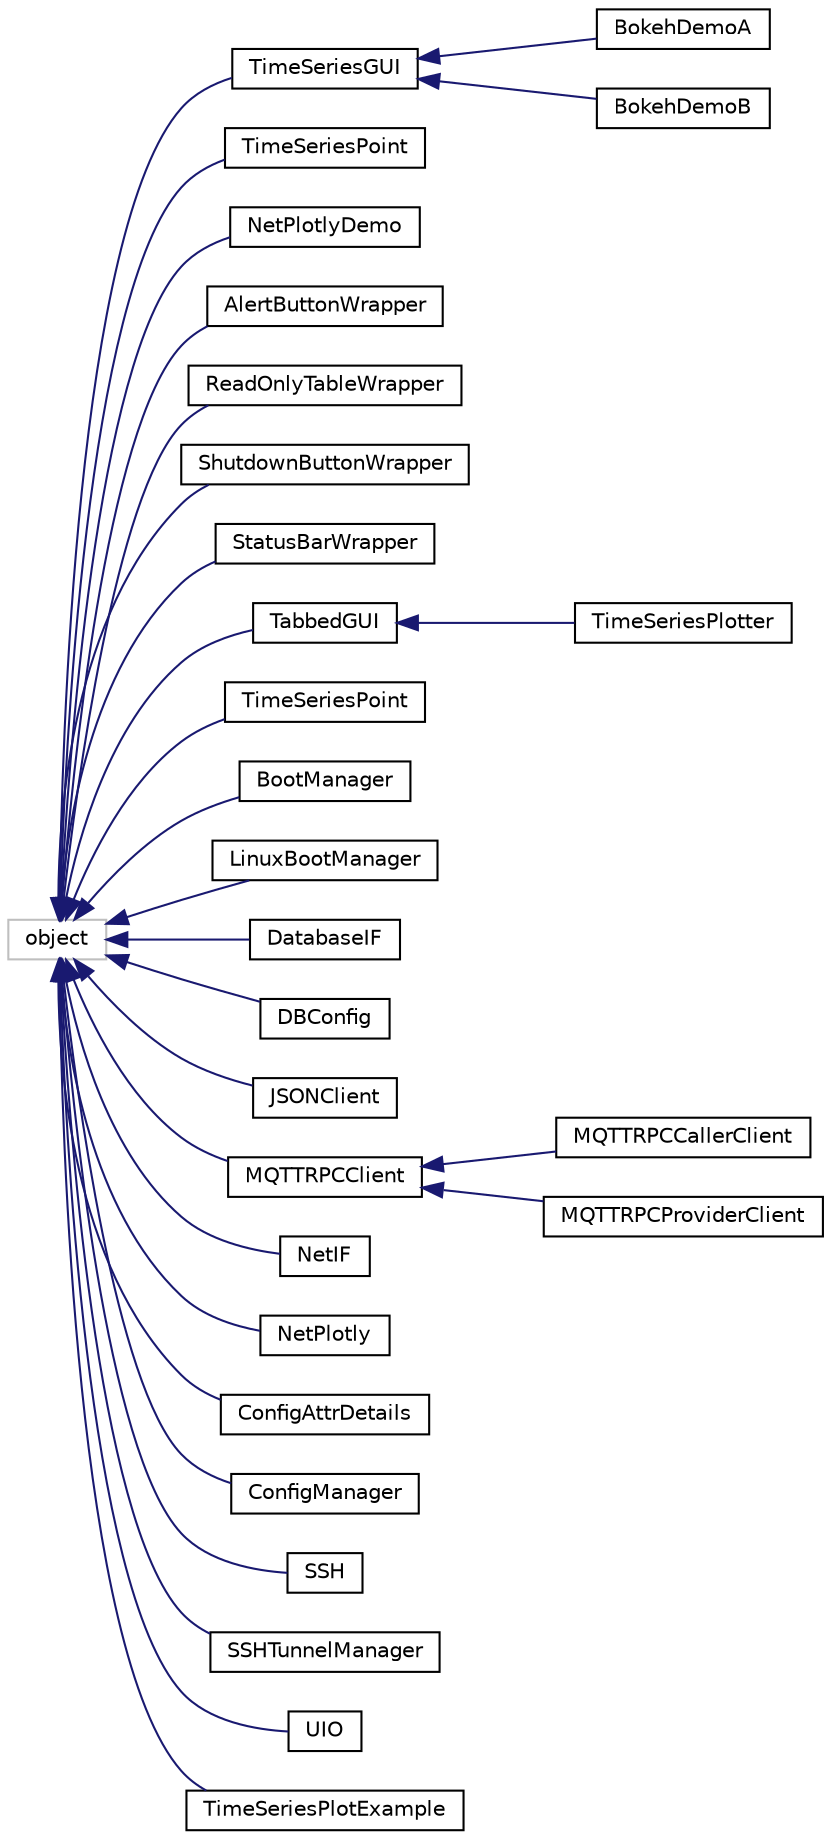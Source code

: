 digraph "Graphical Class Hierarchy"
{
 // LATEX_PDF_SIZE
  edge [fontname="Helvetica",fontsize="10",labelfontname="Helvetica",labelfontsize="10"];
  node [fontname="Helvetica",fontsize="10",shape=record];
  rankdir="LR";
  Node9 [label="object",height=0.2,width=0.4,color="grey75", fillcolor="white", style="filled",tooltip=" "];
  Node9 -> Node0 [dir="back",color="midnightblue",fontsize="10",style="solid",fontname="Helvetica"];
  Node0 [label="TimeSeriesGUI",height=0.2,width=0.4,color="black", fillcolor="white", style="filled",URL="$classbokeh__demo_1_1TimeSeriesGUI.html",tooltip=" "];
  Node0 -> Node1 [dir="back",color="midnightblue",fontsize="10",style="solid",fontname="Helvetica"];
  Node1 [label="BokehDemoA",height=0.2,width=0.4,color="black", fillcolor="white", style="filled",URL="$classbokeh__demo_1_1BokehDemoA.html",tooltip=" "];
  Node0 -> Node2 [dir="back",color="midnightblue",fontsize="10",style="solid",fontname="Helvetica"];
  Node2 [label="BokehDemoB",height=0.2,width=0.4,color="black", fillcolor="white", style="filled",URL="$classbokeh__demo_1_1BokehDemoB.html",tooltip=" "];
  Node9 -> Node13 [dir="back",color="midnightblue",fontsize="10",style="solid",fontname="Helvetica"];
  Node13 [label="TimeSeriesPoint",height=0.2,width=0.4,color="black", fillcolor="white", style="filled",URL="$classbokeh__demo_1_1TimeSeriesPoint.html",tooltip=" "];
  Node9 -> Node14 [dir="back",color="midnightblue",fontsize="10",style="solid",fontname="Helvetica"];
  Node14 [label="NetPlotlyDemo",height=0.2,width=0.4,color="black", fillcolor="white", style="filled",URL="$classnetplotly__demo_1_1NetPlotlyDemo.html",tooltip=" "];
  Node9 -> Node15 [dir="back",color="midnightblue",fontsize="10",style="solid",fontname="Helvetica"];
  Node15 [label="AlertButtonWrapper",height=0.2,width=0.4,color="black", fillcolor="white", style="filled",URL="$classp3lib_1_1bokeh__gui_1_1AlertButtonWrapper.html",tooltip=" "];
  Node9 -> Node16 [dir="back",color="midnightblue",fontsize="10",style="solid",fontname="Helvetica"];
  Node16 [label="ReadOnlyTableWrapper",height=0.2,width=0.4,color="black", fillcolor="white", style="filled",URL="$classp3lib_1_1bokeh__gui_1_1ReadOnlyTableWrapper.html",tooltip=" "];
  Node9 -> Node17 [dir="back",color="midnightblue",fontsize="10",style="solid",fontname="Helvetica"];
  Node17 [label="ShutdownButtonWrapper",height=0.2,width=0.4,color="black", fillcolor="white", style="filled",URL="$classp3lib_1_1bokeh__gui_1_1ShutdownButtonWrapper.html",tooltip=" "];
  Node9 -> Node18 [dir="back",color="midnightblue",fontsize="10",style="solid",fontname="Helvetica"];
  Node18 [label="StatusBarWrapper",height=0.2,width=0.4,color="black", fillcolor="white", style="filled",URL="$classp3lib_1_1bokeh__gui_1_1StatusBarWrapper.html",tooltip=" "];
  Node9 -> Node19 [dir="back",color="midnightblue",fontsize="10",style="solid",fontname="Helvetica"];
  Node19 [label="TabbedGUI",height=0.2,width=0.4,color="black", fillcolor="white", style="filled",URL="$classp3lib_1_1bokeh__gui_1_1TabbedGUI.html",tooltip=" "];
  Node19 -> Node20 [dir="back",color="midnightblue",fontsize="10",style="solid",fontname="Helvetica"];
  Node20 [label="TimeSeriesPlotter",height=0.2,width=0.4,color="black", fillcolor="white", style="filled",URL="$classp3lib_1_1bokeh__gui_1_1TimeSeriesPlotter.html",tooltip=" "];
  Node9 -> Node21 [dir="back",color="midnightblue",fontsize="10",style="solid",fontname="Helvetica"];
  Node21 [label="TimeSeriesPoint",height=0.2,width=0.4,color="black", fillcolor="white", style="filled",URL="$classp3lib_1_1bokeh__gui_1_1TimeSeriesPoint.html",tooltip=" "];
  Node9 -> Node22 [dir="back",color="midnightblue",fontsize="10",style="solid",fontname="Helvetica"];
  Node22 [label="BootManager",height=0.2,width=0.4,color="black", fillcolor="white", style="filled",URL="$classp3lib_1_1boot__manager_1_1BootManager.html",tooltip=" "];
  Node9 -> Node23 [dir="back",color="midnightblue",fontsize="10",style="solid",fontname="Helvetica"];
  Node23 [label="LinuxBootManager",height=0.2,width=0.4,color="black", fillcolor="white", style="filled",URL="$classp3lib_1_1boot__manager_1_1LinuxBootManager.html",tooltip=" "];
  Node9 -> Node24 [dir="back",color="midnightblue",fontsize="10",style="solid",fontname="Helvetica"];
  Node24 [label="DatabaseIF",height=0.2,width=0.4,color="black", fillcolor="white", style="filled",URL="$classp3lib_1_1database__if_1_1DatabaseIF.html",tooltip=" "];
  Node9 -> Node25 [dir="back",color="midnightblue",fontsize="10",style="solid",fontname="Helvetica"];
  Node25 [label="DBConfig",height=0.2,width=0.4,color="black", fillcolor="white", style="filled",URL="$classp3lib_1_1database__if_1_1DBConfig.html",tooltip=" "];
  Node9 -> Node26 [dir="back",color="midnightblue",fontsize="10",style="solid",fontname="Helvetica"];
  Node26 [label="JSONClient",height=0.2,width=0.4,color="black", fillcolor="white", style="filled",URL="$classp3lib_1_1json__networking_1_1JSONClient.html",tooltip=" "];
  Node9 -> Node27 [dir="back",color="midnightblue",fontsize="10",style="solid",fontname="Helvetica"];
  Node27 [label="MQTTRPCClient",height=0.2,width=0.4,color="black", fillcolor="white", style="filled",URL="$classp3lib_1_1mqtt__rpc_1_1MQTTRPCClient.html",tooltip=" "];
  Node27 -> Node28 [dir="back",color="midnightblue",fontsize="10",style="solid",fontname="Helvetica"];
  Node28 [label="MQTTRPCCallerClient",height=0.2,width=0.4,color="black", fillcolor="white", style="filled",URL="$classp3lib_1_1mqtt__rpc_1_1MQTTRPCCallerClient.html",tooltip=" "];
  Node27 -> Node29 [dir="back",color="midnightblue",fontsize="10",style="solid",fontname="Helvetica"];
  Node29 [label="MQTTRPCProviderClient",height=0.2,width=0.4,color="black", fillcolor="white", style="filled",URL="$classp3lib_1_1mqtt__rpc_1_1MQTTRPCProviderClient.html",tooltip=" "];
  Node9 -> Node30 [dir="back",color="midnightblue",fontsize="10",style="solid",fontname="Helvetica"];
  Node30 [label="NetIF",height=0.2,width=0.4,color="black", fillcolor="white", style="filled",URL="$classp3lib_1_1netif_1_1NetIF.html",tooltip=" "];
  Node9 -> Node31 [dir="back",color="midnightblue",fontsize="10",style="solid",fontname="Helvetica"];
  Node31 [label="NetPlotly",height=0.2,width=0.4,color="black", fillcolor="white", style="filled",URL="$classp3lib_1_1netplotly_1_1NetPlotly.html",tooltip=" "];
  Node9 -> Node32 [dir="back",color="midnightblue",fontsize="10",style="solid",fontname="Helvetica"];
  Node32 [label="ConfigAttrDetails",height=0.2,width=0.4,color="black", fillcolor="white", style="filled",URL="$classp3lib_1_1pconfig_1_1ConfigAttrDetails.html",tooltip=" "];
  Node9 -> Node33 [dir="back",color="midnightblue",fontsize="10",style="solid",fontname="Helvetica"];
  Node33 [label="ConfigManager",height=0.2,width=0.4,color="black", fillcolor="white", style="filled",URL="$classp3lib_1_1pconfig_1_1ConfigManager.html",tooltip=" "];
  Node9 -> Node34 [dir="back",color="midnightblue",fontsize="10",style="solid",fontname="Helvetica"];
  Node34 [label="SSH",height=0.2,width=0.4,color="black", fillcolor="white", style="filled",URL="$classp3lib_1_1ssh_1_1SSH.html",tooltip=" "];
  Node9 -> Node35 [dir="back",color="midnightblue",fontsize="10",style="solid",fontname="Helvetica"];
  Node35 [label="SSHTunnelManager",height=0.2,width=0.4,color="black", fillcolor="white", style="filled",URL="$classp3lib_1_1ssh_1_1SSHTunnelManager.html",tooltip=" "];
  Node9 -> Node36 [dir="back",color="midnightblue",fontsize="10",style="solid",fontname="Helvetica"];
  Node36 [label="UIO",height=0.2,width=0.4,color="black", fillcolor="white", style="filled",URL="$classp3lib_1_1uio_1_1UIO.html",tooltip=" "];
  Node9 -> Node37 [dir="back",color="midnightblue",fontsize="10",style="solid",fontname="Helvetica"];
  Node37 [label="TimeSeriesPlotExample",height=0.2,width=0.4,color="black", fillcolor="white", style="filled",URL="$classtime__series__plot__example_1_1TimeSeriesPlotExample.html",tooltip=" "];
}
